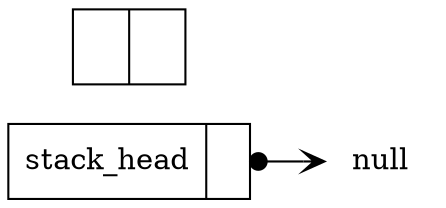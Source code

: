 digraph circular_linked_list {
        rankdir=LR;
        node [shape=record];
        head [label="{ stack_head | <next>  }"]
        del_node [label="{ | <next>  }"]
        null [shape=none, label="null"];
        head:next -> null [arrowhead=vee, arrowtail=dot, dir=both, tailclip=false];
}

